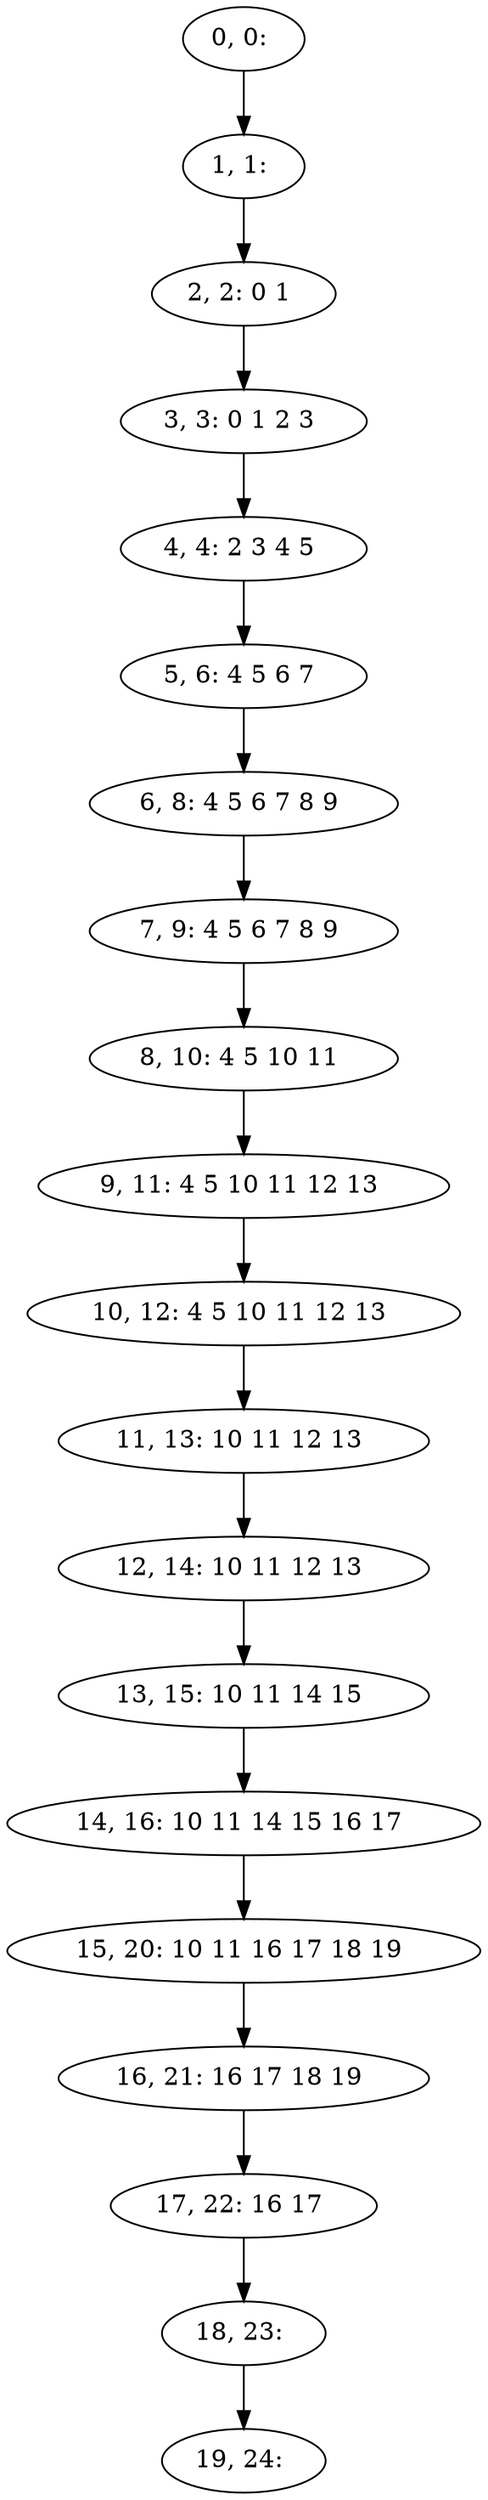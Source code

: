 digraph G {
0[label="0, 0: "];
1[label="1, 1: "];
2[label="2, 2: 0 1 "];
3[label="3, 3: 0 1 2 3 "];
4[label="4, 4: 2 3 4 5 "];
5[label="5, 6: 4 5 6 7 "];
6[label="6, 8: 4 5 6 7 8 9 "];
7[label="7, 9: 4 5 6 7 8 9 "];
8[label="8, 10: 4 5 10 11 "];
9[label="9, 11: 4 5 10 11 12 13 "];
10[label="10, 12: 4 5 10 11 12 13 "];
11[label="11, 13: 10 11 12 13 "];
12[label="12, 14: 10 11 12 13 "];
13[label="13, 15: 10 11 14 15 "];
14[label="14, 16: 10 11 14 15 16 17 "];
15[label="15, 20: 10 11 16 17 18 19 "];
16[label="16, 21: 16 17 18 19 "];
17[label="17, 22: 16 17 "];
18[label="18, 23: "];
19[label="19, 24: "];
0->1 ;
1->2 ;
2->3 ;
3->4 ;
4->5 ;
5->6 ;
6->7 ;
7->8 ;
8->9 ;
9->10 ;
10->11 ;
11->12 ;
12->13 ;
13->14 ;
14->15 ;
15->16 ;
16->17 ;
17->18 ;
18->19 ;
}
